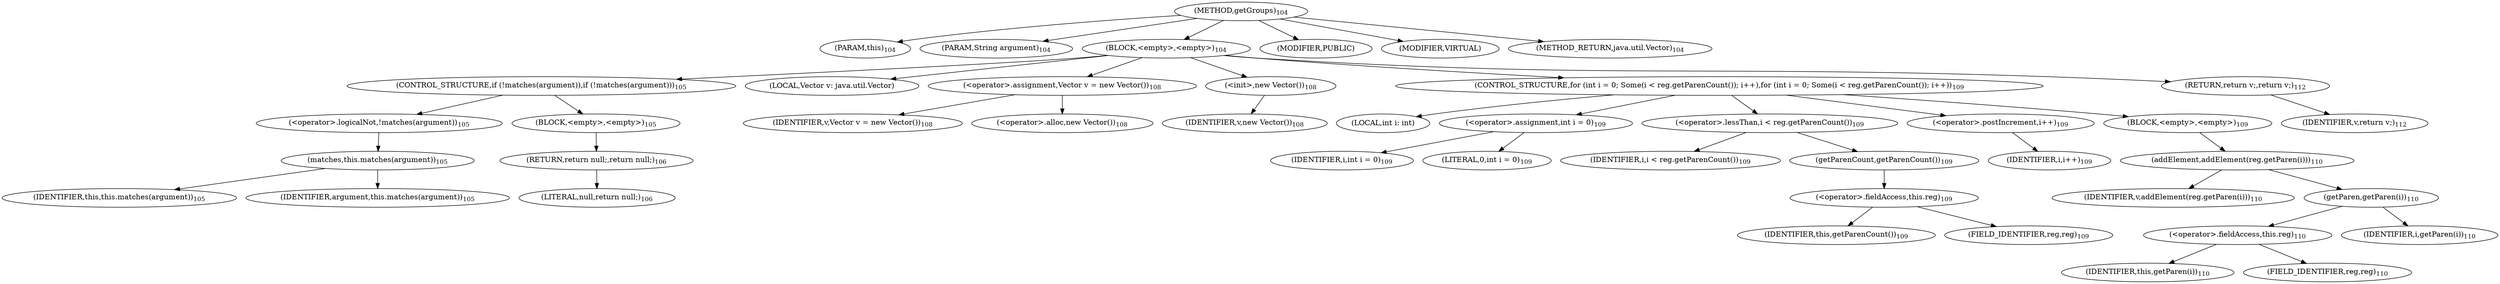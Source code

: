 digraph "getGroups" {  
"89" [label = <(METHOD,getGroups)<SUB>104</SUB>> ]
"6" [label = <(PARAM,this)<SUB>104</SUB>> ]
"90" [label = <(PARAM,String argument)<SUB>104</SUB>> ]
"91" [label = <(BLOCK,&lt;empty&gt;,&lt;empty&gt;)<SUB>104</SUB>> ]
"92" [label = <(CONTROL_STRUCTURE,if (!matches(argument)),if (!matches(argument)))<SUB>105</SUB>> ]
"93" [label = <(&lt;operator&gt;.logicalNot,!matches(argument))<SUB>105</SUB>> ]
"94" [label = <(matches,this.matches(argument))<SUB>105</SUB>> ]
"5" [label = <(IDENTIFIER,this,this.matches(argument))<SUB>105</SUB>> ]
"95" [label = <(IDENTIFIER,argument,this.matches(argument))<SUB>105</SUB>> ]
"96" [label = <(BLOCK,&lt;empty&gt;,&lt;empty&gt;)<SUB>105</SUB>> ]
"97" [label = <(RETURN,return null;,return null;)<SUB>106</SUB>> ]
"98" [label = <(LITERAL,null,return null;)<SUB>106</SUB>> ]
"8" [label = <(LOCAL,Vector v: java.util.Vector)> ]
"99" [label = <(&lt;operator&gt;.assignment,Vector v = new Vector())<SUB>108</SUB>> ]
"100" [label = <(IDENTIFIER,v,Vector v = new Vector())<SUB>108</SUB>> ]
"101" [label = <(&lt;operator&gt;.alloc,new Vector())<SUB>108</SUB>> ]
"102" [label = <(&lt;init&gt;,new Vector())<SUB>108</SUB>> ]
"7" [label = <(IDENTIFIER,v,new Vector())<SUB>108</SUB>> ]
"103" [label = <(CONTROL_STRUCTURE,for (int i = 0; Some(i &lt; reg.getParenCount()); i++),for (int i = 0; Some(i &lt; reg.getParenCount()); i++))<SUB>109</SUB>> ]
"104" [label = <(LOCAL,int i: int)> ]
"105" [label = <(&lt;operator&gt;.assignment,int i = 0)<SUB>109</SUB>> ]
"106" [label = <(IDENTIFIER,i,int i = 0)<SUB>109</SUB>> ]
"107" [label = <(LITERAL,0,int i = 0)<SUB>109</SUB>> ]
"108" [label = <(&lt;operator&gt;.lessThan,i &lt; reg.getParenCount())<SUB>109</SUB>> ]
"109" [label = <(IDENTIFIER,i,i &lt; reg.getParenCount())<SUB>109</SUB>> ]
"110" [label = <(getParenCount,getParenCount())<SUB>109</SUB>> ]
"111" [label = <(&lt;operator&gt;.fieldAccess,this.reg)<SUB>109</SUB>> ]
"112" [label = <(IDENTIFIER,this,getParenCount())<SUB>109</SUB>> ]
"113" [label = <(FIELD_IDENTIFIER,reg,reg)<SUB>109</SUB>> ]
"114" [label = <(&lt;operator&gt;.postIncrement,i++)<SUB>109</SUB>> ]
"115" [label = <(IDENTIFIER,i,i++)<SUB>109</SUB>> ]
"116" [label = <(BLOCK,&lt;empty&gt;,&lt;empty&gt;)<SUB>109</SUB>> ]
"117" [label = <(addElement,addElement(reg.getParen(i)))<SUB>110</SUB>> ]
"118" [label = <(IDENTIFIER,v,addElement(reg.getParen(i)))<SUB>110</SUB>> ]
"119" [label = <(getParen,getParen(i))<SUB>110</SUB>> ]
"120" [label = <(&lt;operator&gt;.fieldAccess,this.reg)<SUB>110</SUB>> ]
"121" [label = <(IDENTIFIER,this,getParen(i))<SUB>110</SUB>> ]
"122" [label = <(FIELD_IDENTIFIER,reg,reg)<SUB>110</SUB>> ]
"123" [label = <(IDENTIFIER,i,getParen(i))<SUB>110</SUB>> ]
"124" [label = <(RETURN,return v;,return v;)<SUB>112</SUB>> ]
"125" [label = <(IDENTIFIER,v,return v;)<SUB>112</SUB>> ]
"126" [label = <(MODIFIER,PUBLIC)> ]
"127" [label = <(MODIFIER,VIRTUAL)> ]
"128" [label = <(METHOD_RETURN,java.util.Vector)<SUB>104</SUB>> ]
  "89" -> "6" 
  "89" -> "90" 
  "89" -> "91" 
  "89" -> "126" 
  "89" -> "127" 
  "89" -> "128" 
  "91" -> "92" 
  "91" -> "8" 
  "91" -> "99" 
  "91" -> "102" 
  "91" -> "103" 
  "91" -> "124" 
  "92" -> "93" 
  "92" -> "96" 
  "93" -> "94" 
  "94" -> "5" 
  "94" -> "95" 
  "96" -> "97" 
  "97" -> "98" 
  "99" -> "100" 
  "99" -> "101" 
  "102" -> "7" 
  "103" -> "104" 
  "103" -> "105" 
  "103" -> "108" 
  "103" -> "114" 
  "103" -> "116" 
  "105" -> "106" 
  "105" -> "107" 
  "108" -> "109" 
  "108" -> "110" 
  "110" -> "111" 
  "111" -> "112" 
  "111" -> "113" 
  "114" -> "115" 
  "116" -> "117" 
  "117" -> "118" 
  "117" -> "119" 
  "119" -> "120" 
  "119" -> "123" 
  "120" -> "121" 
  "120" -> "122" 
  "124" -> "125" 
}
